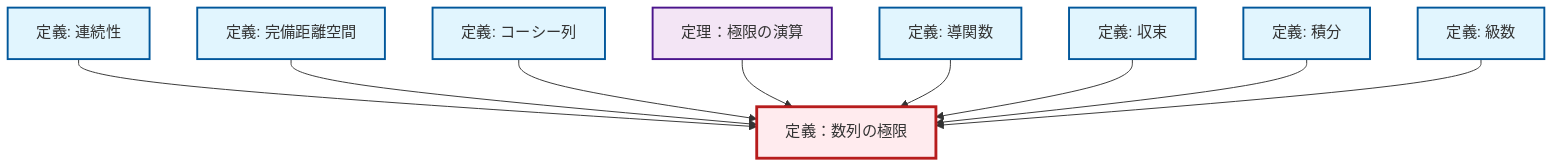 graph TD
    classDef definition fill:#e1f5fe,stroke:#01579b,stroke-width:2px
    classDef theorem fill:#f3e5f5,stroke:#4a148c,stroke-width:2px
    classDef axiom fill:#fff3e0,stroke:#e65100,stroke-width:2px
    classDef example fill:#e8f5e9,stroke:#1b5e20,stroke-width:2px
    classDef current fill:#ffebee,stroke:#b71c1c,stroke-width:3px
    def-series["定義: 級数"]:::definition
    def-derivative["定義: 導関数"]:::definition
    def-cauchy-sequence["定義: コーシー列"]:::definition
    def-complete-metric-space["定義: 完備距離空間"]:::definition
    def-continuity["定義: 連続性"]:::definition
    thm-limit-arithmetic["定理：極限の演算"]:::theorem
    def-integral["定義: 積分"]:::definition
    def-limit["定義：数列の極限"]:::definition
    def-convergence["定義: 収束"]:::definition
    def-continuity --> def-limit
    def-complete-metric-space --> def-limit
    def-cauchy-sequence --> def-limit
    thm-limit-arithmetic --> def-limit
    def-derivative --> def-limit
    def-convergence --> def-limit
    def-integral --> def-limit
    def-series --> def-limit
    class def-limit current